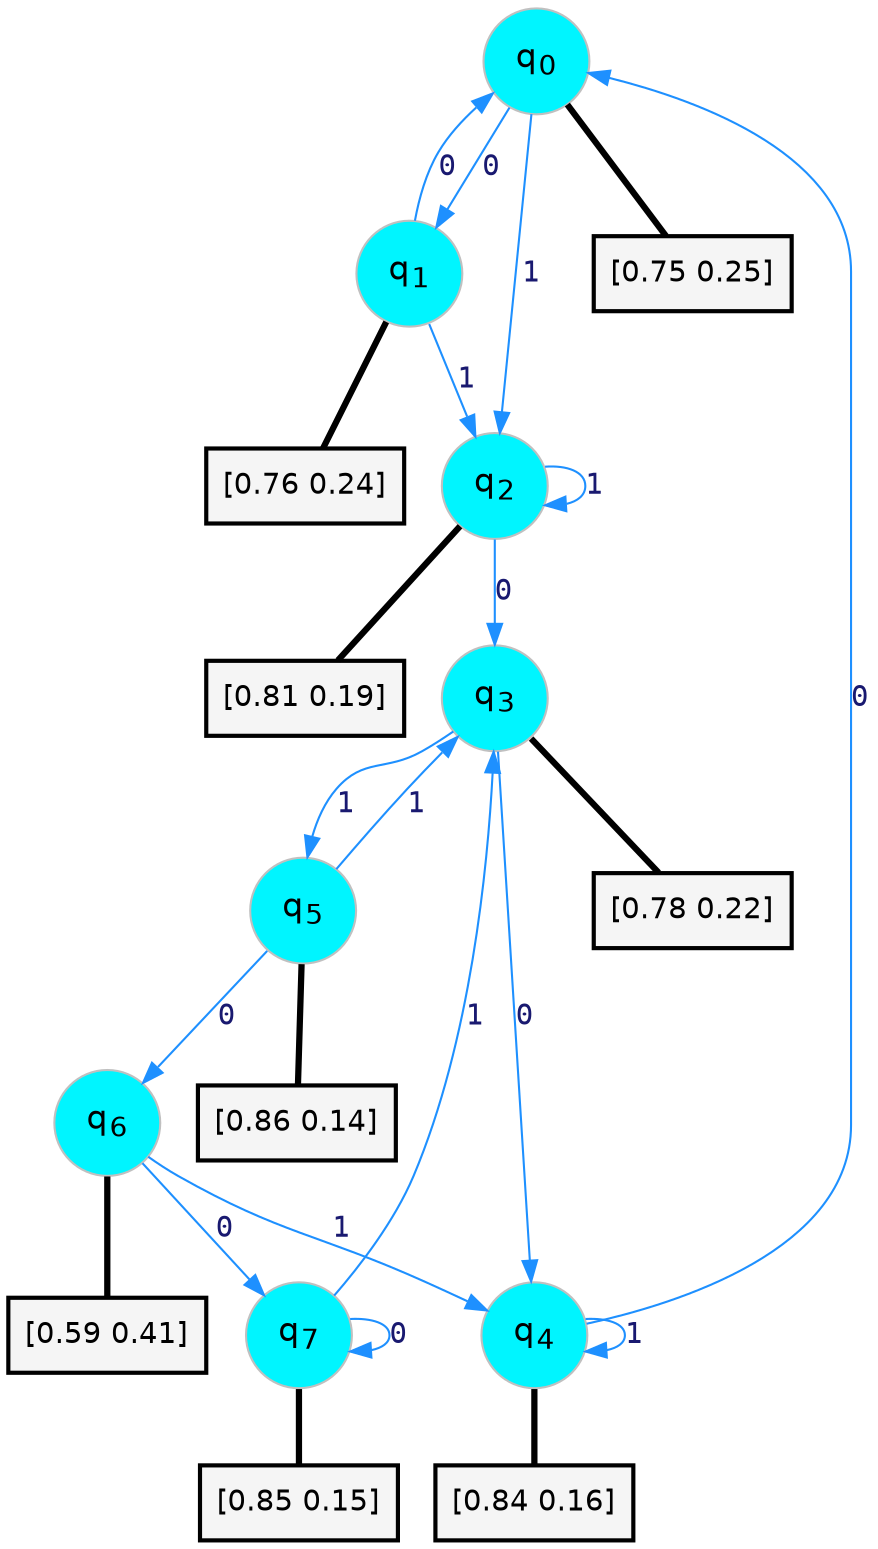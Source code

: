 digraph G {
graph [
bgcolor=transparent, dpi=300, rankdir=TD, size="40,25"];
node [
color=gray, fillcolor=turquoise1, fontcolor=black, fontname=Helvetica, fontsize=16, fontweight=bold, shape=circle, style=filled];
edge [
arrowsize=1, color=dodgerblue1, fontcolor=midnightblue, fontname=courier, fontweight=bold, penwidth=1, style=solid, weight=20];
0[label=<q<SUB>0</SUB>>];
1[label=<q<SUB>1</SUB>>];
2[label=<q<SUB>2</SUB>>];
3[label=<q<SUB>3</SUB>>];
4[label=<q<SUB>4</SUB>>];
5[label=<q<SUB>5</SUB>>];
6[label=<q<SUB>6</SUB>>];
7[label=<q<SUB>7</SUB>>];
8[label="[0.75 0.25]", shape=box,fontcolor=black, fontname=Helvetica, fontsize=14, penwidth=2, fillcolor=whitesmoke,color=black];
9[label="[0.76 0.24]", shape=box,fontcolor=black, fontname=Helvetica, fontsize=14, penwidth=2, fillcolor=whitesmoke,color=black];
10[label="[0.81 0.19]", shape=box,fontcolor=black, fontname=Helvetica, fontsize=14, penwidth=2, fillcolor=whitesmoke,color=black];
11[label="[0.78 0.22]", shape=box,fontcolor=black, fontname=Helvetica, fontsize=14, penwidth=2, fillcolor=whitesmoke,color=black];
12[label="[0.84 0.16]", shape=box,fontcolor=black, fontname=Helvetica, fontsize=14, penwidth=2, fillcolor=whitesmoke,color=black];
13[label="[0.86 0.14]", shape=box,fontcolor=black, fontname=Helvetica, fontsize=14, penwidth=2, fillcolor=whitesmoke,color=black];
14[label="[0.59 0.41]", shape=box,fontcolor=black, fontname=Helvetica, fontsize=14, penwidth=2, fillcolor=whitesmoke,color=black];
15[label="[0.85 0.15]", shape=box,fontcolor=black, fontname=Helvetica, fontsize=14, penwidth=2, fillcolor=whitesmoke,color=black];
0->1 [label=0];
0->2 [label=1];
0->8 [arrowhead=none, penwidth=3,color=black];
1->0 [label=0];
1->2 [label=1];
1->9 [arrowhead=none, penwidth=3,color=black];
2->3 [label=0];
2->2 [label=1];
2->10 [arrowhead=none, penwidth=3,color=black];
3->4 [label=0];
3->5 [label=1];
3->11 [arrowhead=none, penwidth=3,color=black];
4->0 [label=0];
4->4 [label=1];
4->12 [arrowhead=none, penwidth=3,color=black];
5->6 [label=0];
5->3 [label=1];
5->13 [arrowhead=none, penwidth=3,color=black];
6->7 [label=0];
6->4 [label=1];
6->14 [arrowhead=none, penwidth=3,color=black];
7->7 [label=0];
7->3 [label=1];
7->15 [arrowhead=none, penwidth=3,color=black];
}
